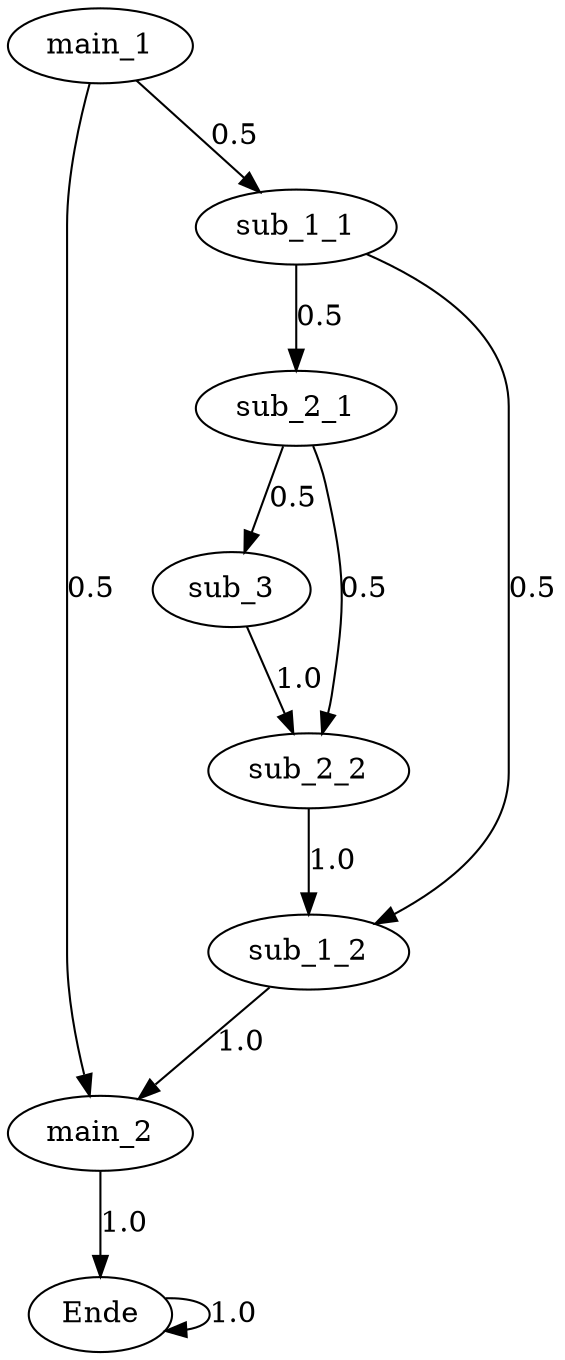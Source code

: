 /* 	Datei: Programmstruktur.dot
 	Datum: 20.4.10
	Funktion: Beschreibt die Programmstruktur mit strikt geschachtelten Funktionsaufrufen.
  	Die Programmbeendigung entspricht dem einen absorbierenden Zustand
*/

digraph "Programmlaufzeit_optimiert" {
	main_1  -> main_2   [ label = "0.5" ]
	main_1  -> sub_1_1  [ label = "0.5" ]
	sub_1_1 -> sub_2_1  [ label = "0.5" ]
	sub_1_1 -> sub_1_2  [ label = "0.5" ]
	sub_2_1 -> sub_3    [ label = "0.5" ]
	sub_2_1 -> sub_2_2  [ label = "0.5" ]
	sub_3   -> sub_2_2  [ label = 1.0 ]
	sub_2_2 -> sub_1_2  [ label = 1.0 ]
	sub_1_2 -> main_2   [ label = "1.0" ]
	main_2  -> Ende     [ label = "1.0" ]
	Ende -> Ende 	    [ label ="1.0"  ]

}

